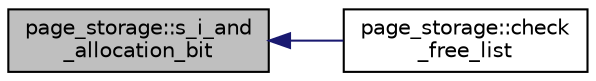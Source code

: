 digraph "page_storage::s_i_and_allocation_bit"
{
  edge [fontname="Helvetica",fontsize="10",labelfontname="Helvetica",labelfontsize="10"];
  node [fontname="Helvetica",fontsize="10",shape=record];
  rankdir="LR";
  Node1201 [label="page_storage::s_i_and\l_allocation_bit",height=0.2,width=0.4,color="black", fillcolor="grey75", style="filled", fontcolor="black"];
  Node1201 -> Node1202 [dir="back",color="midnightblue",fontsize="10",style="solid",fontname="Helvetica"];
  Node1202 [label="page_storage::check\l_free_list",height=0.2,width=0.4,color="black", fillcolor="white", style="filled",URL="$dc/d72/classpage__storage.html#ada67dcd3273a8dff795eb8d8e60aa996"];
}
